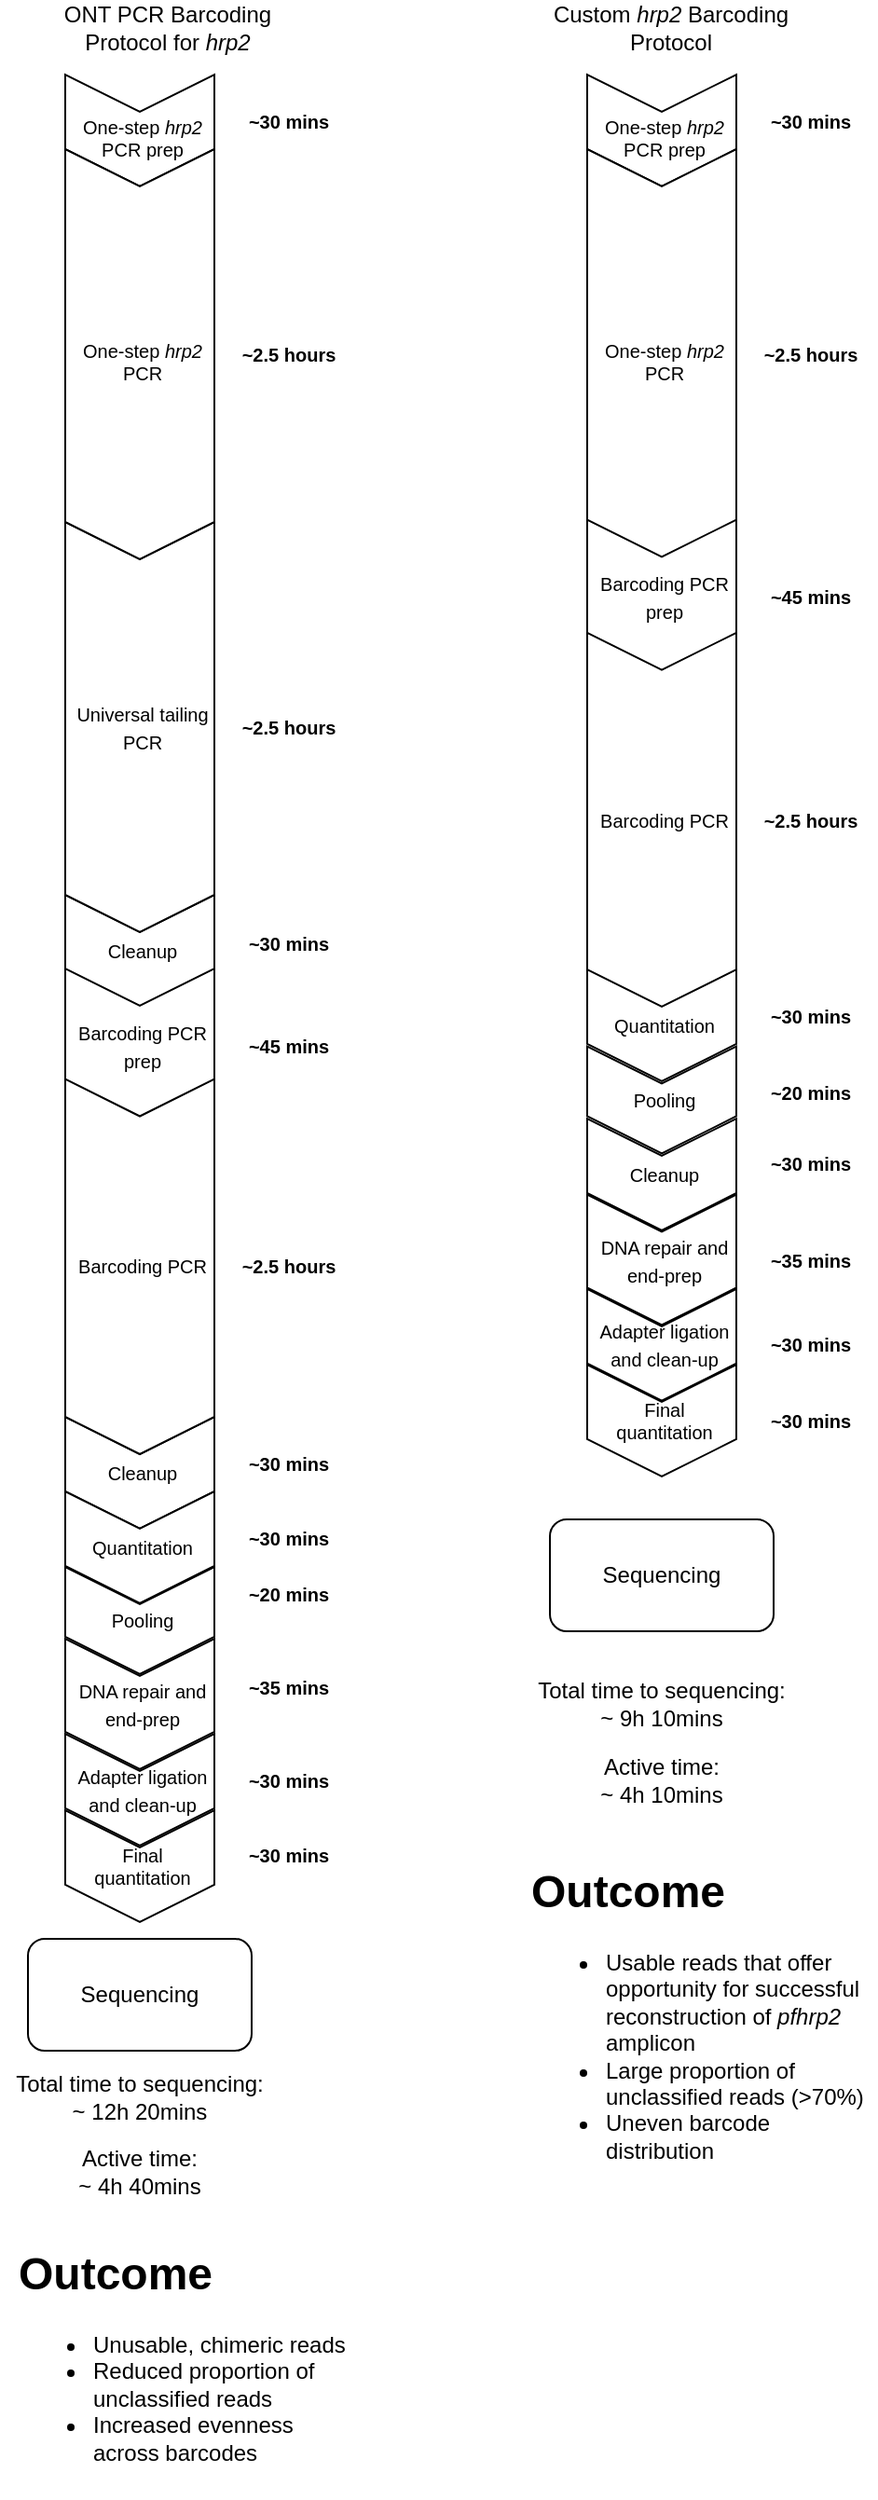 <mxfile version="15.9.4" type="github">
  <diagram id="NpRxapIsqfa-SvnayN5d" name="Page-1">
    <mxGraphModel dx="809" dy="401" grid="1" gridSize="10" guides="1" tooltips="1" connect="1" arrows="1" fold="1" page="1" pageScale="1" pageWidth="850" pageHeight="2000" math="0" shadow="0">
      <root>
        <mxCell id="0" />
        <mxCell id="1" parent="0" />
        <mxCell id="RjDeFfzfzhG8dPobCuWy-1" value="ONT PCR Barcoding Protocol for &lt;i&gt;hrp2&lt;/i&gt;" style="text;html=1;strokeColor=none;fillColor=none;align=center;verticalAlign=middle;whiteSpace=wrap;rounded=0;" parent="1" vertex="1">
          <mxGeometry x="20" y="40" width="150" height="30" as="geometry" />
        </mxCell>
        <mxCell id="RjDeFfzfzhG8dPobCuWy-2" value="Custom &lt;i&gt;hrp2 &lt;/i&gt;Barcoding Protocol" style="text;html=1;strokeColor=none;fillColor=none;align=center;verticalAlign=middle;whiteSpace=wrap;rounded=0;" parent="1" vertex="1">
          <mxGeometry x="290" y="40" width="150" height="30" as="geometry" />
        </mxCell>
        <mxCell id="RjDeFfzfzhG8dPobCuWy-3" value="&lt;div style=&quot;font-size: 10px&quot;&gt;&lt;font style=&quot;font-size: 10px&quot;&gt;One-step &lt;i&gt;hrp2 &lt;/i&gt;PCR prep&lt;/font&gt;&lt;/div&gt;" style="shape=step;perimeter=stepPerimeter;whiteSpace=wrap;html=1;fixedSize=1;rotation=90;horizontal=0;spacingLeft=3;spacing=3;spacingTop=7;" parent="1" vertex="1">
          <mxGeometry x="50" y="70" width="60" height="80" as="geometry" />
        </mxCell>
        <mxCell id="RjDeFfzfzhG8dPobCuWy-17" value="&lt;div style=&quot;font-size: 10px&quot;&gt;&lt;font style=&quot;font-size: 10px&quot;&gt;Cleanup&lt;/font&gt;&lt;/div&gt;" style="shape=step;perimeter=stepPerimeter;whiteSpace=wrap;html=1;fixedSize=1;rotation=90;horizontal=0;spacingLeft=3;spacing=3;" parent="1" vertex="1">
          <mxGeometry x="50" y="510" width="60" height="80" as="geometry" />
        </mxCell>
        <mxCell id="RjDeFfzfzhG8dPobCuWy-18" value="&lt;font style=&quot;font-size: 10px&quot;&gt;Barcoding PCR prep&lt;/font&gt;" style="shape=step;perimeter=stepPerimeter;whiteSpace=wrap;html=1;fixedSize=1;rotation=90;horizontal=0;spacingLeft=3;spacing=3;" parent="1" vertex="1">
          <mxGeometry x="38.75" y="560.75" width="82.5" height="80" as="geometry" />
        </mxCell>
        <mxCell id="RjDeFfzfzhG8dPobCuWy-19" value="&lt;font style=&quot;font-size: 10px&quot;&gt;Cleanup&lt;/font&gt;" style="shape=step;perimeter=stepPerimeter;whiteSpace=wrap;html=1;fixedSize=1;rotation=90;horizontal=0;spacingLeft=3;spacing=3;" parent="1" vertex="1">
          <mxGeometry x="50" y="790" width="60" height="80" as="geometry" />
        </mxCell>
        <mxCell id="RjDeFfzfzhG8dPobCuWy-20" value="&lt;font style=&quot;font-size: 10px&quot;&gt;Universal tailing PCR&lt;/font&gt;" style="shape=step;perimeter=stepPerimeter;whiteSpace=wrap;html=1;fixedSize=1;rotation=90;horizontal=0;spacingLeft=3;spacing=3;" parent="1" vertex="1">
          <mxGeometry x="-30" y="390" width="220" height="80" as="geometry" />
        </mxCell>
        <mxCell id="RjDeFfzfzhG8dPobCuWy-22" value="&lt;font style=&quot;font-size: 10px&quot;&gt;Pooling&lt;/font&gt;" style="shape=step;perimeter=stepPerimeter;whiteSpace=wrap;html=1;fixedSize=1;rotation=90;horizontal=0;spacingLeft=3;spacing=3;" parent="1" vertex="1">
          <mxGeometry x="51.25" y="869.25" width="57.5" height="80" as="geometry" />
        </mxCell>
        <mxCell id="RjDeFfzfzhG8dPobCuWy-23" value="&lt;font style=&quot;font-size: 10px&quot;&gt;DNA repair and end-prep&lt;/font&gt;" style="shape=step;perimeter=stepPerimeter;whiteSpace=wrap;html=1;fixedSize=1;rotation=90;horizontal=0;spacingLeft=3;spacing=3;" parent="1" vertex="1">
          <mxGeometry x="45" y="914" width="70" height="80" as="geometry" />
        </mxCell>
        <mxCell id="RjDeFfzfzhG8dPobCuWy-25" value="&lt;div style=&quot;font-size: 10px&quot;&gt;&lt;font style=&quot;font-size: 10px&quot;&gt;Final quantitation&lt;/font&gt;&lt;/div&gt;" style="shape=step;perimeter=stepPerimeter;whiteSpace=wrap;html=1;fixedSize=1;rotation=90;horizontal=0;spacingLeft=3;spacing=3;" parent="1" vertex="1">
          <mxGeometry x="50" y="1001" width="60" height="80" as="geometry" />
        </mxCell>
        <mxCell id="RjDeFfzfzhG8dPobCuWy-26" value="Sequencing" style="rounded=1;whiteSpace=wrap;html=1;" parent="1" vertex="1">
          <mxGeometry x="20" y="1080" width="120" height="60" as="geometry" />
        </mxCell>
        <mxCell id="RjDeFfzfzhG8dPobCuWy-35" value="Sequencing" style="rounded=1;whiteSpace=wrap;html=1;" parent="1" vertex="1">
          <mxGeometry x="300.01" y="855" width="120" height="60" as="geometry" />
        </mxCell>
        <mxCell id="RjDeFfzfzhG8dPobCuWy-36" value="&lt;div style=&quot;font-size: 10px&quot;&gt;&lt;font style=&quot;font-size: 10px&quot;&gt;One-step &lt;i&gt;hrp2 &lt;/i&gt;PCR&lt;br&gt;&lt;/font&gt;&lt;/div&gt;" style="shape=step;perimeter=stepPerimeter;whiteSpace=wrap;html=1;fixedSize=1;rotation=90;horizontal=0;spacingLeft=3;spacing=3;spacingTop=7;" parent="1" vertex="1">
          <mxGeometry x="-30" y="190" width="220" height="80" as="geometry" />
        </mxCell>
        <mxCell id="RjDeFfzfzhG8dPobCuWy-37" value="&lt;div style=&quot;font-size: 10px&quot;&gt;&lt;font style=&quot;font-size: 10px&quot;&gt;Barcoding PCR&lt;/font&gt;&lt;/div&gt;" style="shape=step;perimeter=stepPerimeter;whiteSpace=wrap;html=1;fixedSize=1;rotation=90;horizontal=0;spacingLeft=3;spacing=3;" parent="1" vertex="1">
          <mxGeometry x="-20.62" y="679.38" width="201.25" height="80" as="geometry" />
        </mxCell>
        <mxCell id="RjDeFfzfzhG8dPobCuWy-38" value="&lt;font style=&quot;font-size: 10px&quot;&gt;Quantitation&lt;/font&gt;" style="shape=step;perimeter=stepPerimeter;whiteSpace=wrap;html=1;fixedSize=1;rotation=90;horizontal=0;spacingLeft=3;spacing=3;" parent="1" vertex="1">
          <mxGeometry x="50" y="830" width="60" height="80" as="geometry" />
        </mxCell>
        <mxCell id="RjDeFfzfzhG8dPobCuWy-39" value="&lt;font style=&quot;font-size: 10px&quot;&gt;Adapter ligation and clean-up&lt;/font&gt;" style="shape=step;perimeter=stepPerimeter;whiteSpace=wrap;html=1;fixedSize=1;rotation=90;horizontal=0;spacingLeft=3;spacing=3;" parent="1" vertex="1">
          <mxGeometry x="50" y="960" width="60" height="80" as="geometry" />
        </mxCell>
        <mxCell id="RjDeFfzfzhG8dPobCuWy-40" value="&lt;div style=&quot;font-size: 10px&quot;&gt;&lt;font style=&quot;font-size: 10px&quot;&gt;One-step &lt;i&gt;hrp2 &lt;/i&gt;PCR prep&lt;/font&gt;&lt;/div&gt;" style="shape=step;perimeter=stepPerimeter;whiteSpace=wrap;html=1;fixedSize=1;rotation=90;horizontal=0;spacingLeft=3;spacing=3;spacingTop=7;" parent="1" vertex="1">
          <mxGeometry x="330" y="70" width="60" height="80" as="geometry" />
        </mxCell>
        <mxCell id="RjDeFfzfzhG8dPobCuWy-41" value="&lt;div style=&quot;font-size: 10px&quot;&gt;&lt;font style=&quot;font-size: 10px&quot;&gt;One-step &lt;i&gt;hrp2 &lt;/i&gt;PCR&lt;br&gt;&lt;/font&gt;&lt;/div&gt;" style="shape=step;perimeter=stepPerimeter;whiteSpace=wrap;html=1;fixedSize=1;rotation=90;horizontal=0;spacingLeft=3;spacing=3;spacingTop=7;" parent="1" vertex="1">
          <mxGeometry x="250" y="190" width="220" height="80" as="geometry" />
        </mxCell>
        <mxCell id="RjDeFfzfzhG8dPobCuWy-42" value="&lt;font style=&quot;font-size: 10px&quot;&gt;Barcoding PCR prep&lt;/font&gt;" style="shape=step;perimeter=stepPerimeter;whiteSpace=wrap;html=1;fixedSize=1;rotation=90;horizontal=0;spacingLeft=3;spacing=3;" parent="1" vertex="1">
          <mxGeometry x="318.75" y="320" width="82.5" height="80" as="geometry" />
        </mxCell>
        <mxCell id="RjDeFfzfzhG8dPobCuWy-43" value="&lt;div style=&quot;font-size: 10px&quot;&gt;&lt;font style=&quot;font-size: 10px&quot;&gt;Barcoding PCR&lt;/font&gt;&lt;/div&gt;" style="shape=step;perimeter=stepPerimeter;whiteSpace=wrap;html=1;fixedSize=1;rotation=90;horizontal=0;spacingLeft=3;spacing=3;" parent="1" vertex="1">
          <mxGeometry x="259.38" y="440" width="201.25" height="80" as="geometry" />
        </mxCell>
        <mxCell id="RjDeFfzfzhG8dPobCuWy-44" value="&lt;font style=&quot;font-size: 10px&quot;&gt;Quantitation&lt;/font&gt;" style="shape=step;perimeter=stepPerimeter;whiteSpace=wrap;html=1;fixedSize=1;rotation=90;horizontal=0;spacingLeft=3;spacing=3;" parent="1" vertex="1">
          <mxGeometry x="330.01" y="550" width="60" height="80" as="geometry" />
        </mxCell>
        <mxCell id="RjDeFfzfzhG8dPobCuWy-45" value="&lt;font style=&quot;font-size: 10px&quot;&gt;Pooling&lt;/font&gt;" style="shape=step;perimeter=stepPerimeter;whiteSpace=wrap;html=1;fixedSize=1;rotation=90;horizontal=0;spacingLeft=3;spacing=3;" parent="1" vertex="1">
          <mxGeometry x="331.25" y="590" width="57.5" height="80" as="geometry" />
        </mxCell>
        <mxCell id="RjDeFfzfzhG8dPobCuWy-46" value="&lt;font style=&quot;font-size: 10px&quot;&gt;DNA repair and end-prep&lt;/font&gt;" style="shape=step;perimeter=stepPerimeter;whiteSpace=wrap;html=1;fixedSize=1;rotation=90;horizontal=0;spacingLeft=3;spacing=3;" parent="1" vertex="1">
          <mxGeometry x="325" y="675.75" width="70" height="80" as="geometry" />
        </mxCell>
        <mxCell id="RjDeFfzfzhG8dPobCuWy-47" value="&lt;font style=&quot;font-size: 10px&quot;&gt;Adapter ligation and clean-up&lt;/font&gt;" style="shape=step;perimeter=stepPerimeter;whiteSpace=wrap;html=1;fixedSize=1;rotation=90;horizontal=0;spacingLeft=3;spacing=3;" parent="1" vertex="1">
          <mxGeometry x="330" y="721.38" width="60" height="80" as="geometry" />
        </mxCell>
        <mxCell id="RjDeFfzfzhG8dPobCuWy-48" value="&lt;div style=&quot;font-size: 10px&quot;&gt;&lt;font style=&quot;font-size: 10px&quot;&gt;Final quantitation&lt;/font&gt;&lt;/div&gt;" style="shape=step;perimeter=stepPerimeter;whiteSpace=wrap;html=1;fixedSize=1;rotation=90;horizontal=0;spacingLeft=3;spacing=3;" parent="1" vertex="1">
          <mxGeometry x="330" y="762" width="60" height="80" as="geometry" />
        </mxCell>
        <mxCell id="RjDeFfzfzhG8dPobCuWy-49" value="&lt;b&gt;~30 mins&lt;/b&gt;" style="text;html=1;strokeColor=none;fillColor=none;align=center;verticalAlign=middle;whiteSpace=wrap;rounded=0;fontSize=10;" parent="1" vertex="1">
          <mxGeometry x="130" y="90" width="60" height="30" as="geometry" />
        </mxCell>
        <mxCell id="RjDeFfzfzhG8dPobCuWy-50" value="&lt;b&gt;~2.5 hours&lt;br&gt;&lt;/b&gt;" style="text;html=1;strokeColor=none;fillColor=none;align=center;verticalAlign=middle;whiteSpace=wrap;rounded=0;fontSize=10;" parent="1" vertex="1">
          <mxGeometry x="130" y="215" width="60" height="30" as="geometry" />
        </mxCell>
        <mxCell id="RjDeFfzfzhG8dPobCuWy-51" value="&lt;b&gt;~2.5 hours&lt;br&gt;&lt;/b&gt;" style="text;html=1;strokeColor=none;fillColor=none;align=center;verticalAlign=middle;whiteSpace=wrap;rounded=0;fontSize=10;" parent="1" vertex="1">
          <mxGeometry x="130" y="415" width="60" height="30" as="geometry" />
        </mxCell>
        <mxCell id="RjDeFfzfzhG8dPobCuWy-52" value="&lt;b&gt;~30 mins&lt;/b&gt;" style="text;html=1;strokeColor=none;fillColor=none;align=center;verticalAlign=middle;whiteSpace=wrap;rounded=0;fontSize=10;" parent="1" vertex="1">
          <mxGeometry x="130" y="530.75" width="60" height="30" as="geometry" />
        </mxCell>
        <mxCell id="RjDeFfzfzhG8dPobCuWy-53" value="&lt;b&gt;~45 mins&lt;/b&gt;" style="text;html=1;strokeColor=none;fillColor=none;align=center;verticalAlign=middle;whiteSpace=wrap;rounded=0;fontSize=10;" parent="1" vertex="1">
          <mxGeometry x="130" y="585.75" width="60" height="30" as="geometry" />
        </mxCell>
        <mxCell id="RjDeFfzfzhG8dPobCuWy-54" value="&lt;b&gt;~2.5 hours&lt;/b&gt;" style="text;html=1;strokeColor=none;fillColor=none;align=center;verticalAlign=middle;whiteSpace=wrap;rounded=0;fontSize=10;" parent="1" vertex="1">
          <mxGeometry x="130" y="704.38" width="60" height="30" as="geometry" />
        </mxCell>
        <mxCell id="RjDeFfzfzhG8dPobCuWy-55" value="&lt;b&gt;~30 mins&lt;/b&gt;" style="text;html=1;strokeColor=none;fillColor=none;align=center;verticalAlign=middle;whiteSpace=wrap;rounded=0;fontSize=10;" parent="1" vertex="1">
          <mxGeometry x="130" y="810" width="60" height="30" as="geometry" />
        </mxCell>
        <mxCell id="RjDeFfzfzhG8dPobCuWy-56" value="&lt;b&gt;~30 mins&lt;/b&gt;" style="text;html=1;strokeColor=none;fillColor=none;align=center;verticalAlign=middle;whiteSpace=wrap;rounded=0;fontSize=10;" parent="1" vertex="1">
          <mxGeometry x="130" y="850" width="60" height="30" as="geometry" />
        </mxCell>
        <mxCell id="RjDeFfzfzhG8dPobCuWy-57" value="&lt;b&gt;~20 mins&lt;/b&gt;" style="text;html=1;strokeColor=none;fillColor=none;align=center;verticalAlign=middle;whiteSpace=wrap;rounded=0;fontSize=10;" parent="1" vertex="1">
          <mxGeometry x="130" y="880" width="60" height="30" as="geometry" />
        </mxCell>
        <mxCell id="RjDeFfzfzhG8dPobCuWy-58" value="&lt;b&gt;~35 mins&lt;/b&gt;" style="text;html=1;strokeColor=none;fillColor=none;align=center;verticalAlign=middle;whiteSpace=wrap;rounded=0;fontSize=10;" parent="1" vertex="1">
          <mxGeometry x="130" y="930" width="60" height="30" as="geometry" />
        </mxCell>
        <mxCell id="RjDeFfzfzhG8dPobCuWy-59" value="&lt;b&gt;~30 mins&lt;/b&gt;" style="text;html=1;strokeColor=none;fillColor=none;align=center;verticalAlign=middle;whiteSpace=wrap;rounded=0;fontSize=10;" parent="1" vertex="1">
          <mxGeometry x="130" y="980" width="60" height="30" as="geometry" />
        </mxCell>
        <mxCell id="RjDeFfzfzhG8dPobCuWy-60" value="&lt;b&gt;~30 mins&lt;/b&gt;" style="text;html=1;strokeColor=none;fillColor=none;align=center;verticalAlign=middle;whiteSpace=wrap;rounded=0;fontSize=10;" parent="1" vertex="1">
          <mxGeometry x="130" y="1020" width="60" height="30" as="geometry" />
        </mxCell>
        <mxCell id="RjDeFfzfzhG8dPobCuWy-61" value="&lt;b&gt;~30 mins&lt;/b&gt;" style="text;html=1;strokeColor=none;fillColor=none;align=center;verticalAlign=middle;whiteSpace=wrap;rounded=0;fontSize=10;" parent="1" vertex="1">
          <mxGeometry x="410" y="90" width="60" height="30" as="geometry" />
        </mxCell>
        <mxCell id="RjDeFfzfzhG8dPobCuWy-62" value="&lt;b&gt;~2.5 hours&lt;br&gt;&lt;/b&gt;" style="text;html=1;strokeColor=none;fillColor=none;align=center;verticalAlign=middle;whiteSpace=wrap;rounded=0;fontSize=10;" parent="1" vertex="1">
          <mxGeometry x="410" y="215" width="60" height="30" as="geometry" />
        </mxCell>
        <mxCell id="RjDeFfzfzhG8dPobCuWy-63" value="&lt;b&gt;~45 mins&lt;/b&gt;" style="text;html=1;strokeColor=none;fillColor=none;align=center;verticalAlign=middle;whiteSpace=wrap;rounded=0;fontSize=10;" parent="1" vertex="1">
          <mxGeometry x="410" y="345" width="60" height="30" as="geometry" />
        </mxCell>
        <mxCell id="RjDeFfzfzhG8dPobCuWy-65" value="&lt;b&gt;~2.5 hours&lt;br&gt;&lt;/b&gt;" style="text;html=1;strokeColor=none;fillColor=none;align=center;verticalAlign=middle;whiteSpace=wrap;rounded=0;fontSize=10;" parent="1" vertex="1">
          <mxGeometry x="410" y="465" width="60" height="30" as="geometry" />
        </mxCell>
        <mxCell id="RjDeFfzfzhG8dPobCuWy-66" value="&lt;b&gt;~30 mins&lt;/b&gt;" style="text;html=1;strokeColor=none;fillColor=none;align=center;verticalAlign=middle;whiteSpace=wrap;rounded=0;fontSize=10;" parent="1" vertex="1">
          <mxGeometry x="410" y="570" width="60" height="30" as="geometry" />
        </mxCell>
        <mxCell id="RjDeFfzfzhG8dPobCuWy-67" value="&lt;b&gt;~20 mins&lt;/b&gt;" style="text;html=1;strokeColor=none;fillColor=none;align=center;verticalAlign=middle;whiteSpace=wrap;rounded=0;fontSize=10;" parent="1" vertex="1">
          <mxGeometry x="410" y="610.75" width="60" height="30" as="geometry" />
        </mxCell>
        <mxCell id="RjDeFfzfzhG8dPobCuWy-68" value="&lt;font style=&quot;font-size: 10px&quot;&gt;Cleanup&lt;/font&gt;" style="shape=step;perimeter=stepPerimeter;whiteSpace=wrap;html=1;fixedSize=1;rotation=90;horizontal=0;spacingLeft=3;spacing=3;" parent="1" vertex="1">
          <mxGeometry x="330" y="630" width="60" height="80" as="geometry" />
        </mxCell>
        <mxCell id="RjDeFfzfzhG8dPobCuWy-69" value="&lt;b&gt;~30 mins&lt;/b&gt;" style="text;html=1;strokeColor=none;fillColor=none;align=center;verticalAlign=middle;whiteSpace=wrap;rounded=0;fontSize=10;" parent="1" vertex="1">
          <mxGeometry x="410" y="649.38" width="60" height="30" as="geometry" />
        </mxCell>
        <mxCell id="RjDeFfzfzhG8dPobCuWy-70" value="&lt;b&gt;~35 mins&lt;/b&gt;" style="text;html=1;strokeColor=none;fillColor=none;align=center;verticalAlign=middle;whiteSpace=wrap;rounded=0;fontSize=10;" parent="1" vertex="1">
          <mxGeometry x="410" y="700.75" width="60" height="30" as="geometry" />
        </mxCell>
        <mxCell id="RjDeFfzfzhG8dPobCuWy-71" value="&lt;b&gt;~30 mins&lt;/b&gt;" style="text;html=1;strokeColor=none;fillColor=none;align=center;verticalAlign=middle;whiteSpace=wrap;rounded=0;fontSize=10;" parent="1" vertex="1">
          <mxGeometry x="410" y="746.38" width="60" height="30" as="geometry" />
        </mxCell>
        <mxCell id="RjDeFfzfzhG8dPobCuWy-72" value="&lt;b&gt;~30 mins&lt;/b&gt;" style="text;html=1;strokeColor=none;fillColor=none;align=center;verticalAlign=middle;whiteSpace=wrap;rounded=0;fontSize=10;" parent="1" vertex="1">
          <mxGeometry x="410" y="787" width="60" height="30" as="geometry" />
        </mxCell>
        <mxCell id="RjDeFfzfzhG8dPobCuWy-73" value="&lt;div&gt;Total time to sequencing:&lt;/div&gt;&lt;div&gt;~ 12h 20mins&lt;br&gt;&lt;/div&gt;" style="text;html=1;strokeColor=none;fillColor=none;align=center;verticalAlign=middle;whiteSpace=wrap;rounded=0;" parent="1" vertex="1">
          <mxGeometry x="5" y="1150" width="150" height="30" as="geometry" />
        </mxCell>
        <mxCell id="RjDeFfzfzhG8dPobCuWy-74" value="&lt;div&gt;Total time to sequencing:&lt;/div&gt;&lt;div&gt;~ 9h 10mins&lt;br&gt;&lt;/div&gt;" style="text;html=1;strokeColor=none;fillColor=none;align=center;verticalAlign=middle;whiteSpace=wrap;rounded=0;" parent="1" vertex="1">
          <mxGeometry x="285" y="939" width="150" height="30" as="geometry" />
        </mxCell>
        <mxCell id="RjDeFfzfzhG8dPobCuWy-75" value="&lt;h1&gt;Outcome&lt;/h1&gt;&lt;ul&gt;&lt;li&gt;Unusable, chimeric reads&lt;/li&gt;&lt;li&gt;Reduced proportion of unclassified reads&lt;/li&gt;&lt;li&gt;Increased evenness across barcodes&lt;br&gt;&lt;/li&gt;&lt;/ul&gt;" style="text;html=1;strokeColor=none;fillColor=none;spacing=5;spacingTop=-20;whiteSpace=wrap;overflow=hidden;rounded=0;fontSize=12;" parent="1" vertex="1">
          <mxGeometry x="10" y="1240" width="190" height="140" as="geometry" />
        </mxCell>
        <mxCell id="RjDeFfzfzhG8dPobCuWy-76" value="&lt;h1&gt;Outcome&lt;/h1&gt;&lt;ul&gt;&lt;li&gt;Usable reads that offer opportunity for successful reconstruction of &lt;i&gt;pfhrp2 &lt;/i&gt;amplicon&lt;/li&gt;&lt;li&gt;Large proportion of unclassified reads (&amp;gt;70%)&lt;/li&gt;&lt;li&gt;Uneven barcode distribution&lt;br&gt;&lt;/li&gt;&lt;/ul&gt;" style="text;html=1;strokeColor=none;fillColor=none;spacing=5;spacingTop=-20;whiteSpace=wrap;overflow=hidden;rounded=0;fontSize=12;" parent="1" vertex="1">
          <mxGeometry x="285" y="1035" width="190" height="179" as="geometry" />
        </mxCell>
        <mxCell id="rUW7dTVgTYIyAPy3IZf--1" value="&lt;div&gt;Active time:&lt;br&gt;&lt;/div&gt;&lt;div&gt;~ 4h 10mins&lt;br&gt;&lt;/div&gt;" style="text;html=1;strokeColor=none;fillColor=none;align=center;verticalAlign=middle;whiteSpace=wrap;rounded=0;" vertex="1" parent="1">
          <mxGeometry x="285" y="980" width="150" height="30" as="geometry" />
        </mxCell>
        <mxCell id="rUW7dTVgTYIyAPy3IZf--2" value="&lt;div&gt;Active time:&lt;br&gt;&lt;/div&gt;&lt;div&gt;~ 4h 40mins&lt;br&gt;&lt;/div&gt;" style="text;html=1;strokeColor=none;fillColor=none;align=center;verticalAlign=middle;whiteSpace=wrap;rounded=0;" vertex="1" parent="1">
          <mxGeometry x="5.01" y="1190" width="150" height="30" as="geometry" />
        </mxCell>
      </root>
    </mxGraphModel>
  </diagram>
</mxfile>
